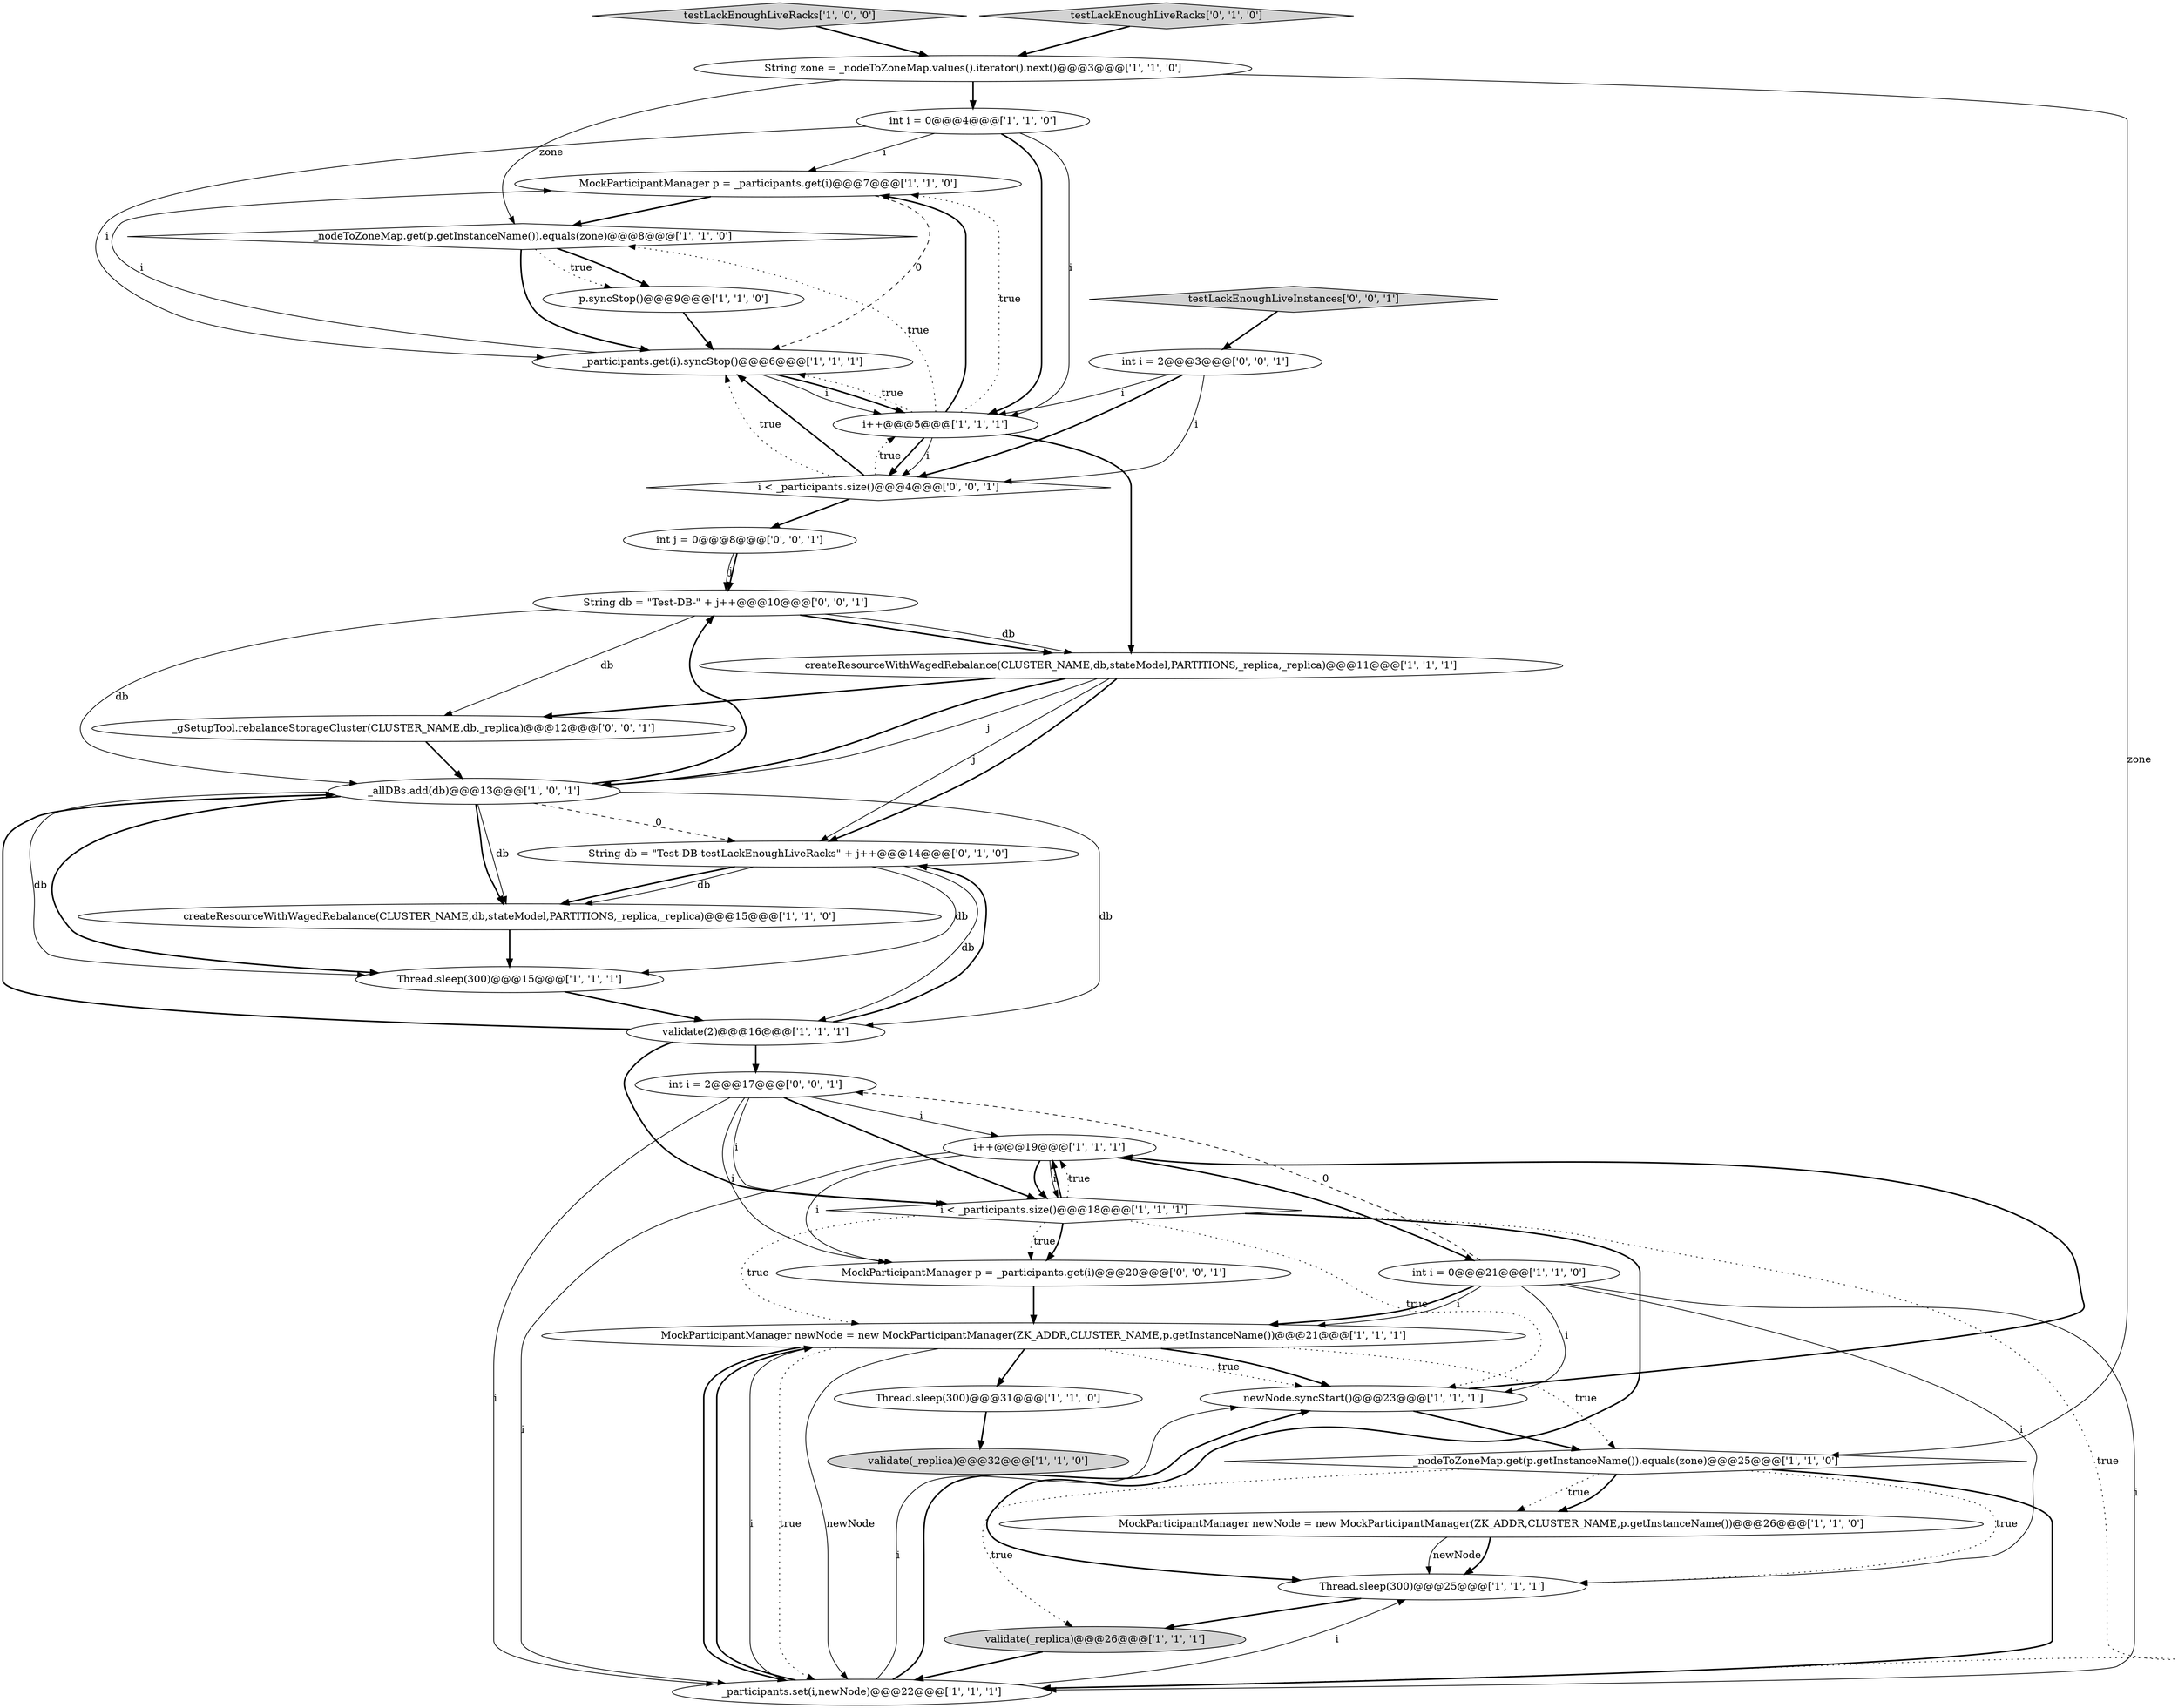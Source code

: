 digraph {
0 [style = filled, label = "MockParticipantManager p = _participants.get(i)@@@7@@@['1', '1', '0']", fillcolor = white, shape = ellipse image = "AAA0AAABBB1BBB"];
24 [style = filled, label = "String zone = _nodeToZoneMap.values().iterator().next()@@@3@@@['1', '1', '0']", fillcolor = white, shape = ellipse image = "AAA0AAABBB1BBB"];
31 [style = filled, label = "int j = 0@@@8@@@['0', '0', '1']", fillcolor = white, shape = ellipse image = "AAA0AAABBB3BBB"];
5 [style = filled, label = "newNode.syncStart()@@@23@@@['1', '1', '1']", fillcolor = white, shape = ellipse image = "AAA0AAABBB1BBB"];
17 [style = filled, label = "int i = 0@@@4@@@['1', '1', '0']", fillcolor = white, shape = ellipse image = "AAA0AAABBB1BBB"];
32 [style = filled, label = "testLackEnoughLiveInstances['0', '0', '1']", fillcolor = lightgray, shape = diamond image = "AAA0AAABBB3BBB"];
34 [style = filled, label = "_gSetupTool.rebalanceStorageCluster(CLUSTER_NAME,db,_replica)@@@12@@@['0', '0', '1']", fillcolor = white, shape = ellipse image = "AAA0AAABBB3BBB"];
18 [style = filled, label = "_nodeToZoneMap.get(p.getInstanceName()).equals(zone)@@@8@@@['1', '1', '0']", fillcolor = white, shape = diamond image = "AAA0AAABBB1BBB"];
9 [style = filled, label = "Thread.sleep(300)@@@31@@@['1', '1', '0']", fillcolor = white, shape = ellipse image = "AAA0AAABBB1BBB"];
22 [style = filled, label = "Thread.sleep(300)@@@25@@@['1', '1', '1']", fillcolor = white, shape = ellipse image = "AAA0AAABBB1BBB"];
16 [style = filled, label = "createResourceWithWagedRebalance(CLUSTER_NAME,db,stateModel,PARTITIONS,_replica,_replica)@@@11@@@['1', '1', '1']", fillcolor = white, shape = ellipse image = "AAA0AAABBB1BBB"];
26 [style = filled, label = "String db = \"Test-DB-testLackEnoughLiveRacks\" + j++@@@14@@@['0', '1', '0']", fillcolor = white, shape = ellipse image = "AAA1AAABBB2BBB"];
21 [style = filled, label = "Thread.sleep(300)@@@15@@@['1', '1', '1']", fillcolor = white, shape = ellipse image = "AAA0AAABBB1BBB"];
23 [style = filled, label = "testLackEnoughLiveRacks['1', '0', '0']", fillcolor = lightgray, shape = diamond image = "AAA0AAABBB1BBB"];
13 [style = filled, label = "i++@@@19@@@['1', '1', '1']", fillcolor = white, shape = ellipse image = "AAA0AAABBB1BBB"];
20 [style = filled, label = "MockParticipantManager newNode = new MockParticipantManager(ZK_ADDR,CLUSTER_NAME,p.getInstanceName())@@@26@@@['1', '1', '0']", fillcolor = white, shape = ellipse image = "AAA0AAABBB1BBB"];
27 [style = filled, label = "String db = \"Test-DB-\" + j++@@@10@@@['0', '0', '1']", fillcolor = white, shape = ellipse image = "AAA0AAABBB3BBB"];
1 [style = filled, label = "validate(_replica)@@@32@@@['1', '1', '0']", fillcolor = lightgray, shape = ellipse image = "AAA0AAABBB1BBB"];
14 [style = filled, label = "validate(_replica)@@@26@@@['1', '1', '1']", fillcolor = lightgray, shape = ellipse image = "AAA0AAABBB1BBB"];
15 [style = filled, label = "_participants.get(i).syncStop()@@@6@@@['1', '1', '1']", fillcolor = white, shape = ellipse image = "AAA0AAABBB1BBB"];
19 [style = filled, label = "_nodeToZoneMap.get(p.getInstanceName()).equals(zone)@@@25@@@['1', '1', '0']", fillcolor = white, shape = diamond image = "AAA0AAABBB1BBB"];
12 [style = filled, label = "_allDBs.add(db)@@@13@@@['1', '0', '1']", fillcolor = white, shape = ellipse image = "AAA0AAABBB1BBB"];
28 [style = filled, label = "i < _participants.size()@@@4@@@['0', '0', '1']", fillcolor = white, shape = diamond image = "AAA0AAABBB3BBB"];
8 [style = filled, label = "createResourceWithWagedRebalance(CLUSTER_NAME,db,stateModel,PARTITIONS,_replica,_replica)@@@15@@@['1', '1', '0']", fillcolor = white, shape = ellipse image = "AAA0AAABBB1BBB"];
6 [style = filled, label = "p.syncStop()@@@9@@@['1', '1', '0']", fillcolor = white, shape = ellipse image = "AAA0AAABBB1BBB"];
3 [style = filled, label = "validate(2)@@@16@@@['1', '1', '1']", fillcolor = white, shape = ellipse image = "AAA0AAABBB1BBB"];
33 [style = filled, label = "MockParticipantManager p = _participants.get(i)@@@20@@@['0', '0', '1']", fillcolor = white, shape = ellipse image = "AAA0AAABBB3BBB"];
4 [style = filled, label = "i++@@@5@@@['1', '1', '1']", fillcolor = white, shape = ellipse image = "AAA0AAABBB1BBB"];
29 [style = filled, label = "int i = 2@@@3@@@['0', '0', '1']", fillcolor = white, shape = ellipse image = "AAA0AAABBB3BBB"];
10 [style = filled, label = "_participants.set(i,newNode)@@@22@@@['1', '1', '1']", fillcolor = white, shape = ellipse image = "AAA0AAABBB1BBB"];
11 [style = filled, label = "i < _participants.size()@@@18@@@['1', '1', '1']", fillcolor = white, shape = diamond image = "AAA0AAABBB1BBB"];
30 [style = filled, label = "int i = 2@@@17@@@['0', '0', '1']", fillcolor = white, shape = ellipse image = "AAA0AAABBB3BBB"];
25 [style = filled, label = "testLackEnoughLiveRacks['0', '1', '0']", fillcolor = lightgray, shape = diamond image = "AAA0AAABBB2BBB"];
2 [style = filled, label = "int i = 0@@@21@@@['1', '1', '0']", fillcolor = white, shape = ellipse image = "AAA0AAABBB1BBB"];
7 [style = filled, label = "MockParticipantManager newNode = new MockParticipantManager(ZK_ADDR,CLUSTER_NAME,p.getInstanceName())@@@21@@@['1', '1', '1']", fillcolor = white, shape = ellipse image = "AAA0AAABBB1BBB"];
11->22 [style = bold, label=""];
12->27 [style = bold, label=""];
21->3 [style = bold, label=""];
16->34 [style = bold, label=""];
26->21 [style = solid, label="db"];
4->0 [style = dotted, label="true"];
5->13 [style = bold, label=""];
17->4 [style = bold, label=""];
16->12 [style = bold, label=""];
10->22 [style = solid, label="i"];
15->4 [style = solid, label="i"];
13->11 [style = bold, label=""];
13->10 [style = solid, label="i"];
22->14 [style = bold, label=""];
19->22 [style = dotted, label="true"];
17->4 [style = solid, label="i"];
10->5 [style = solid, label="i"];
20->22 [style = solid, label="newNode"];
10->7 [style = solid, label="i"];
16->26 [style = solid, label="j"];
14->10 [style = bold, label=""];
17->0 [style = solid, label="i"];
10->5 [style = bold, label=""];
11->5 [style = dotted, label="true"];
27->34 [style = solid, label="db"];
24->19 [style = solid, label="zone"];
12->26 [style = dashed, label="0"];
11->10 [style = dotted, label="true"];
6->15 [style = bold, label=""];
7->9 [style = bold, label=""];
7->10 [style = dotted, label="true"];
29->28 [style = solid, label="i"];
3->30 [style = bold, label=""];
12->21 [style = solid, label="db"];
31->27 [style = solid, label="j"];
24->18 [style = solid, label="zone"];
19->20 [style = dotted, label="true"];
7->5 [style = dotted, label="true"];
10->7 [style = bold, label=""];
4->28 [style = solid, label="i"];
27->12 [style = solid, label="db"];
7->10 [style = solid, label="newNode"];
11->13 [style = bold, label=""];
32->29 [style = bold, label=""];
17->15 [style = solid, label="i"];
18->6 [style = bold, label=""];
11->33 [style = dotted, label="true"];
18->15 [style = bold, label=""];
29->4 [style = solid, label="i"];
5->19 [style = bold, label=""];
15->0 [style = solid, label="i"];
26->8 [style = bold, label=""];
4->16 [style = bold, label=""];
2->7 [style = bold, label=""];
15->4 [style = bold, label=""];
24->17 [style = bold, label=""];
20->22 [style = bold, label=""];
4->18 [style = dotted, label="true"];
33->7 [style = bold, label=""];
11->7 [style = dotted, label="true"];
2->5 [style = solid, label="i"];
2->10 [style = solid, label="i"];
28->15 [style = bold, label=""];
13->11 [style = solid, label="i"];
26->3 [style = solid, label="db"];
8->21 [style = bold, label=""];
12->3 [style = solid, label="db"];
18->6 [style = dotted, label="true"];
12->8 [style = solid, label="db"];
3->12 [style = bold, label=""];
28->4 [style = dotted, label="true"];
2->30 [style = dashed, label="0"];
7->5 [style = bold, label=""];
30->10 [style = solid, label="i"];
11->13 [style = dotted, label="true"];
12->8 [style = bold, label=""];
30->13 [style = solid, label="i"];
28->31 [style = bold, label=""];
30->11 [style = solid, label="i"];
7->19 [style = dotted, label="true"];
3->11 [style = bold, label=""];
19->10 [style = bold, label=""];
11->33 [style = bold, label=""];
16->26 [style = bold, label=""];
23->24 [style = bold, label=""];
3->26 [style = bold, label=""];
7->10 [style = bold, label=""];
19->20 [style = bold, label=""];
25->24 [style = bold, label=""];
29->28 [style = bold, label=""];
12->21 [style = bold, label=""];
30->11 [style = bold, label=""];
19->14 [style = dotted, label="true"];
16->12 [style = solid, label="j"];
27->16 [style = bold, label=""];
4->28 [style = bold, label=""];
2->22 [style = solid, label="i"];
4->15 [style = dotted, label="true"];
26->8 [style = solid, label="db"];
2->7 [style = solid, label="i"];
34->12 [style = bold, label=""];
30->33 [style = solid, label="i"];
13->33 [style = solid, label="i"];
28->15 [style = dotted, label="true"];
0->15 [style = dashed, label="0"];
13->2 [style = bold, label=""];
9->1 [style = bold, label=""];
0->18 [style = bold, label=""];
31->27 [style = bold, label=""];
4->0 [style = bold, label=""];
27->16 [style = solid, label="db"];
}
